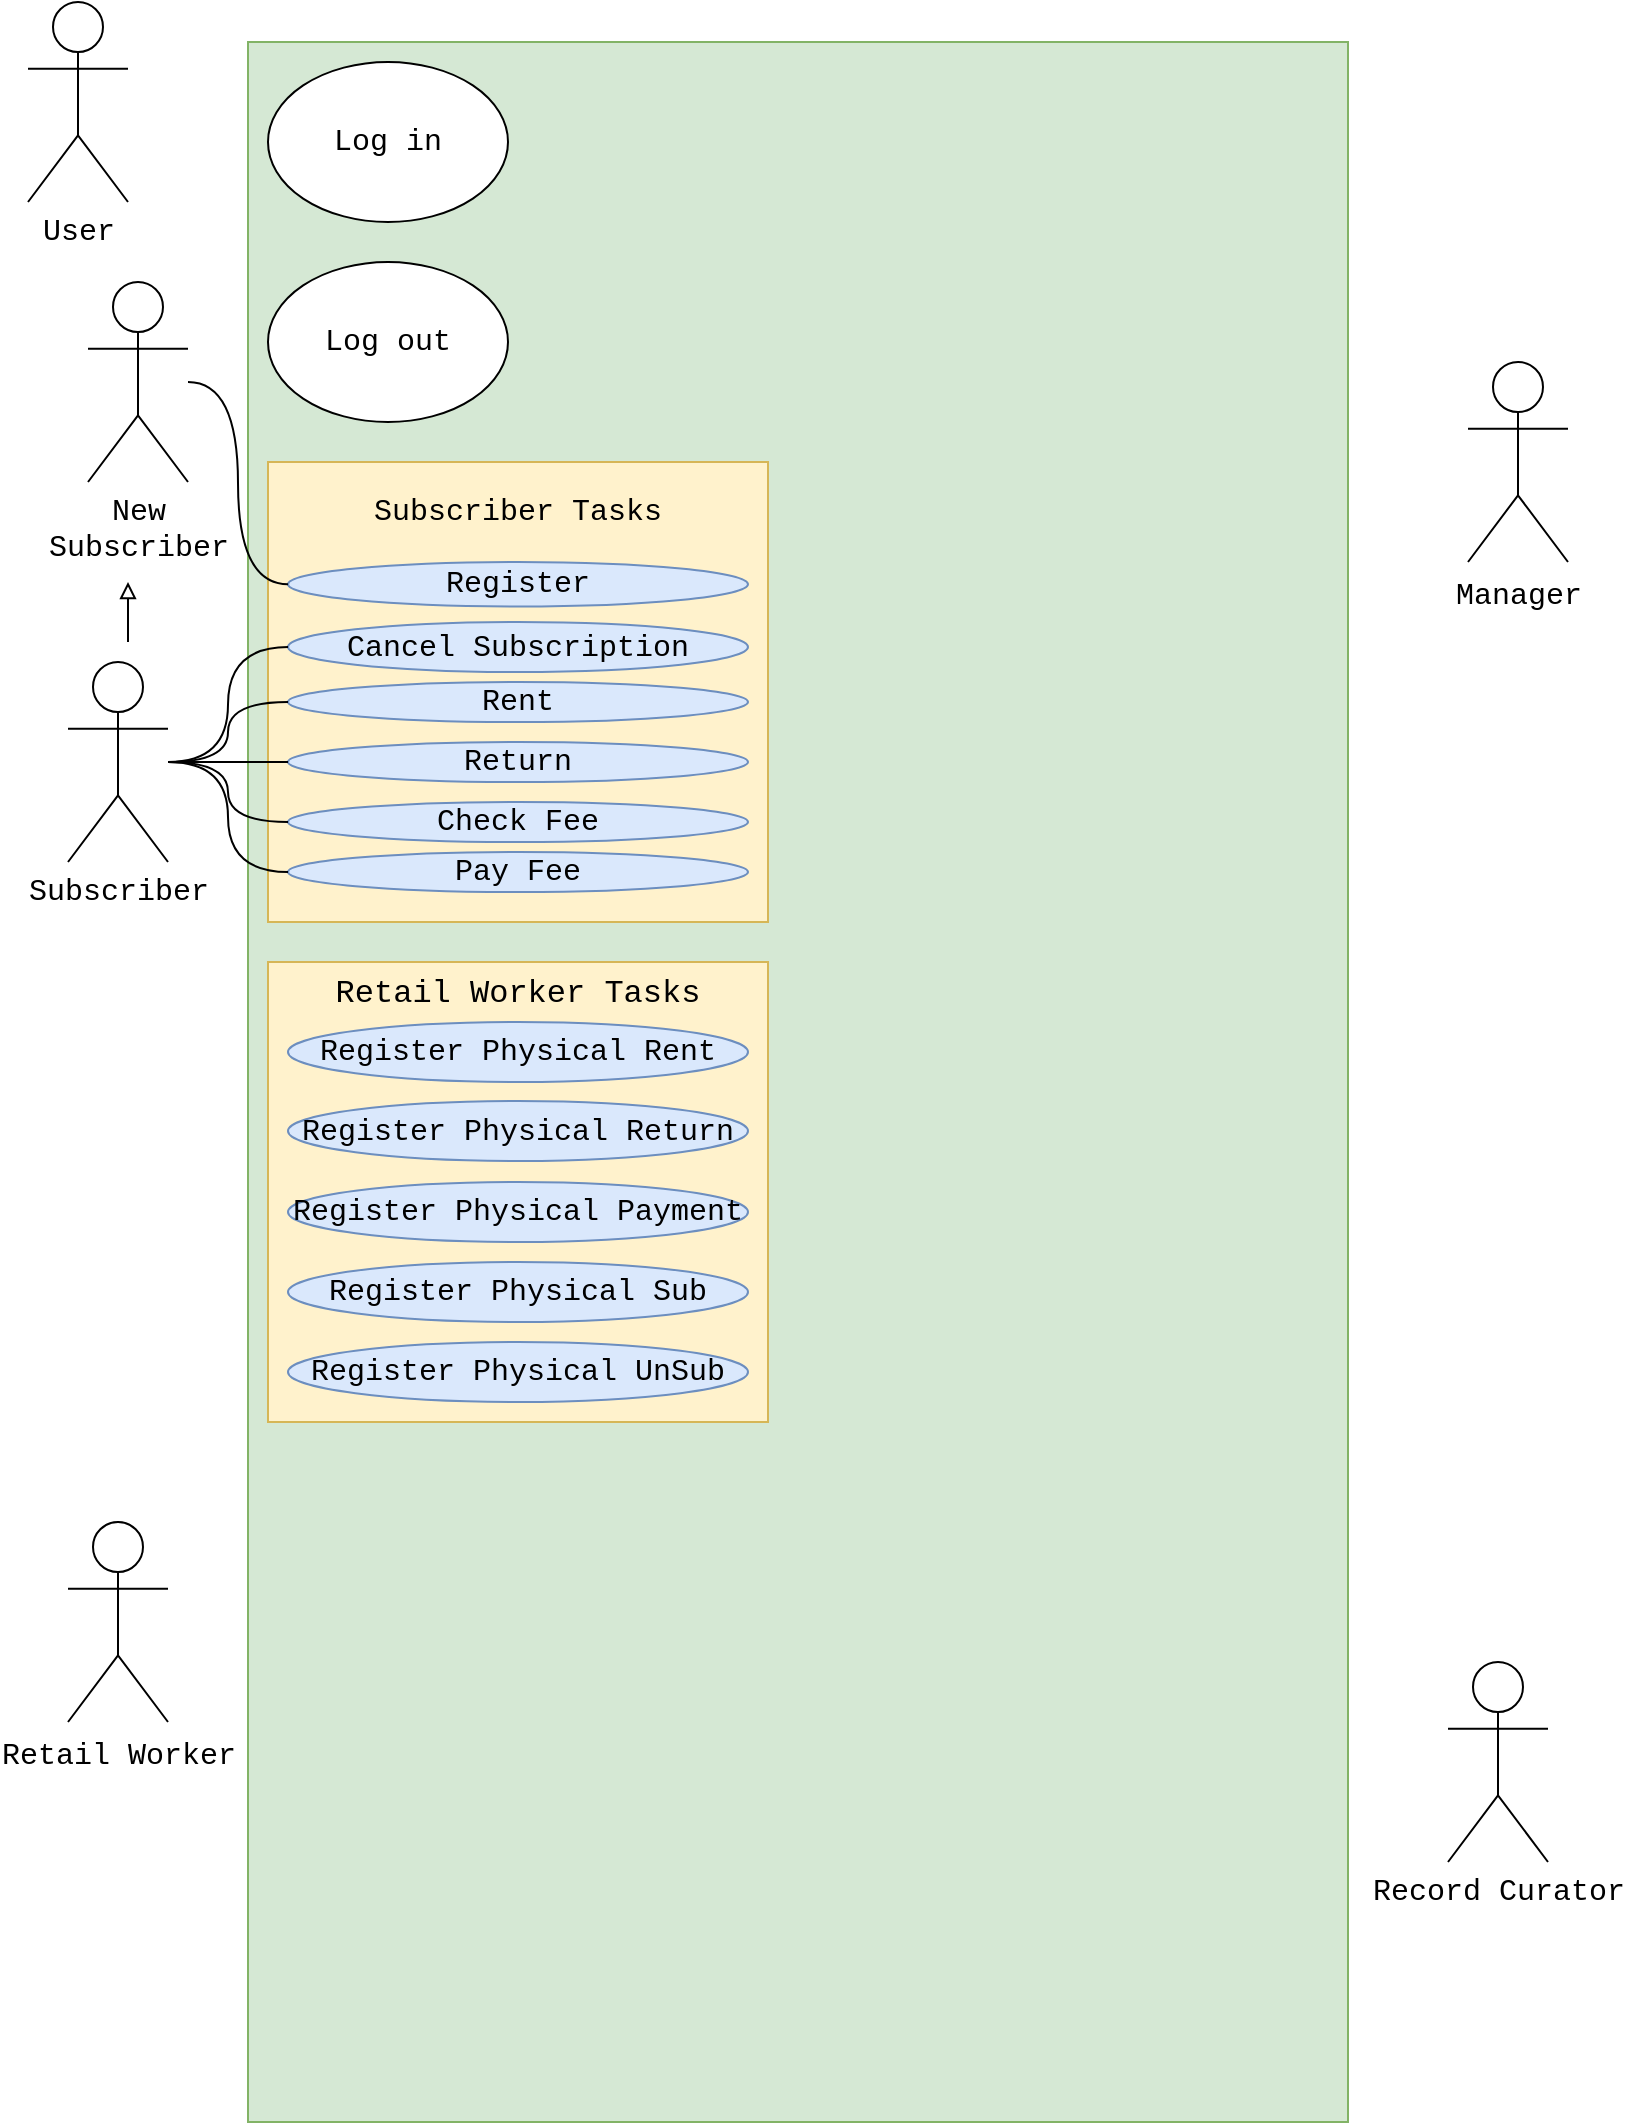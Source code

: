 <mxfile version="24.8.4">
  <diagram name="Page-1" id="uAnHzjbpZ2lJhK9UbQNe">
    <mxGraphModel dx="1114" dy="573" grid="1" gridSize="10" guides="1" tooltips="1" connect="1" arrows="1" fold="1" page="1" pageScale="1" pageWidth="827" pageHeight="1169" math="0" shadow="0">
      <root>
        <mxCell id="0" />
        <mxCell id="1" parent="0" />
        <mxCell id="NfIRLBMHop-lKGPx7cqq-2" value="&lt;div&gt;&lt;font style=&quot;font-size: 15px;&quot; face=&quot;Courier New&quot;&gt;Subscriber&lt;/font&gt;&lt;/div&gt;" style="shape=umlActor;verticalLabelPosition=bottom;verticalAlign=top;html=1;outlineConnect=0;" vertex="1" parent="1">
          <mxGeometry x="40" y="350" width="50" height="100" as="geometry" />
        </mxCell>
        <mxCell id="NfIRLBMHop-lKGPx7cqq-4" value="&lt;font style=&quot;font-size: 15px;&quot; face=&quot;Courier New&quot;&gt;Retail Worker&lt;/font&gt;&lt;font style=&quot;font-size: 15px;&quot;&gt;&lt;br&gt;&lt;/font&gt;" style="shape=umlActor;verticalLabelPosition=bottom;verticalAlign=top;html=1;outlineConnect=0;" vertex="1" parent="1">
          <mxGeometry x="40" y="780" width="50" height="100" as="geometry" />
        </mxCell>
        <mxCell id="NfIRLBMHop-lKGPx7cqq-5" value="&lt;div style=&quot;font-size: 15px;&quot;&gt;&lt;font style=&quot;font-size: 15px;&quot; face=&quot;Courier New&quot;&gt;Manager&lt;/font&gt;&lt;/div&gt;" style="shape=umlActor;verticalLabelPosition=bottom;verticalAlign=top;html=1;outlineConnect=0;" vertex="1" parent="1">
          <mxGeometry x="740" y="200" width="50" height="100" as="geometry" />
        </mxCell>
        <mxCell id="NfIRLBMHop-lKGPx7cqq-6" value="&lt;font style=&quot;font-size: 15px;&quot; face=&quot;Courier New&quot;&gt;Record Curator&lt;br&gt;&lt;/font&gt;" style="shape=umlActor;verticalLabelPosition=bottom;verticalAlign=top;html=1;outlineConnect=0;" vertex="1" parent="1">
          <mxGeometry x="730" y="850" width="50" height="100" as="geometry" />
        </mxCell>
        <mxCell id="NfIRLBMHop-lKGPx7cqq-7" value="" style="rounded=0;whiteSpace=wrap;html=1;fillColor=#d5e8d4;strokeColor=#82b366;" vertex="1" parent="1">
          <mxGeometry x="130" y="40" width="550" height="1040" as="geometry" />
        </mxCell>
        <mxCell id="NfIRLBMHop-lKGPx7cqq-8" value="&lt;font style=&quot;font-size: 15px;&quot;&gt;Log in&lt;br&gt;&lt;/font&gt;" style="ellipse;whiteSpace=wrap;html=1;fontFamily=Courier New;" vertex="1" parent="1">
          <mxGeometry x="140" y="50" width="120" height="80" as="geometry" />
        </mxCell>
        <mxCell id="NfIRLBMHop-lKGPx7cqq-9" value="&lt;font style=&quot;font-size: 15px;&quot;&gt;Log out&lt;br&gt;&lt;/font&gt;" style="ellipse;whiteSpace=wrap;html=1;fontFamily=Courier New;" vertex="1" parent="1">
          <mxGeometry x="140" y="150" width="120" height="80" as="geometry" />
        </mxCell>
        <mxCell id="NfIRLBMHop-lKGPx7cqq-10" value="" style="rounded=0;whiteSpace=wrap;html=1;fillColor=#fff2cc;strokeColor=#d6b656;" vertex="1" parent="1">
          <mxGeometry x="140" y="250" width="250" height="230" as="geometry" />
        </mxCell>
        <mxCell id="NfIRLBMHop-lKGPx7cqq-11" value="&lt;font style=&quot;font-size: 15px;&quot;&gt;Register&lt;br&gt;&lt;/font&gt;" style="ellipse;whiteSpace=wrap;html=1;fontFamily=Courier New;fillColor=#dae8fc;strokeColor=#6c8ebf;" vertex="1" parent="1">
          <mxGeometry x="150" y="300" width="230" height="22.26" as="geometry" />
        </mxCell>
        <mxCell id="NfIRLBMHop-lKGPx7cqq-14" value="&lt;font style=&quot;font-size: 15px;&quot; face=&quot;Courier New&quot;&gt;Subscriber Tasks&lt;br&gt;&lt;/font&gt;" style="text;html=1;align=center;verticalAlign=middle;whiteSpace=wrap;rounded=0;" vertex="1" parent="1">
          <mxGeometry x="190" y="260" width="150" height="30" as="geometry" />
        </mxCell>
        <mxCell id="NfIRLBMHop-lKGPx7cqq-16" value="&lt;font style=&quot;font-size: 15px;&quot;&gt;Rent&lt;br&gt;&lt;/font&gt;" style="ellipse;whiteSpace=wrap;html=1;fontFamily=Courier New;fillColor=#dae8fc;strokeColor=#6c8ebf;" vertex="1" parent="1">
          <mxGeometry x="150" y="360" width="230" height="20" as="geometry" />
        </mxCell>
        <mxCell id="NfIRLBMHop-lKGPx7cqq-17" value="&lt;font style=&quot;font-size: 15px;&quot;&gt;Return&lt;br&gt;&lt;/font&gt;" style="ellipse;whiteSpace=wrap;html=1;fontFamily=Courier New;fillColor=#dae8fc;strokeColor=#6c8ebf;" vertex="1" parent="1">
          <mxGeometry x="150" y="390" width="230" height="20" as="geometry" />
        </mxCell>
        <mxCell id="NfIRLBMHop-lKGPx7cqq-18" value="&lt;div style=&quot;font-size: 15px;&quot;&gt;&lt;font style=&quot;font-size: 15px;&quot;&gt;Cancel Subscription&lt;/font&gt;&lt;/div&gt;" style="ellipse;whiteSpace=wrap;html=1;fontFamily=Courier New;fillColor=#dae8fc;strokeColor=#6c8ebf;" vertex="1" parent="1">
          <mxGeometry x="150" y="330" width="230" height="25" as="geometry" />
        </mxCell>
        <mxCell id="NfIRLBMHop-lKGPx7cqq-19" value="&lt;font style=&quot;font-size: 15px;&quot;&gt;Check Fee&lt;br&gt;&lt;/font&gt;" style="ellipse;whiteSpace=wrap;html=1;fontFamily=Courier New;fillColor=#dae8fc;strokeColor=#6c8ebf;" vertex="1" parent="1">
          <mxGeometry x="150" y="420" width="230" height="20" as="geometry" />
        </mxCell>
        <mxCell id="NfIRLBMHop-lKGPx7cqq-20" value="&lt;font style=&quot;font-size: 15px;&quot;&gt;Pay Fee&lt;br&gt;&lt;/font&gt;" style="ellipse;whiteSpace=wrap;html=1;fontFamily=Courier New;fillColor=#dae8fc;strokeColor=#6c8ebf;" vertex="1" parent="1">
          <mxGeometry x="150" y="445" width="230" height="20" as="geometry" />
        </mxCell>
        <mxCell id="NfIRLBMHop-lKGPx7cqq-21" value="&lt;div&gt;&lt;font style=&quot;font-size: 15px;&quot; face=&quot;Courier New&quot;&gt;New&lt;/font&gt;&lt;/div&gt;&lt;div&gt;&lt;font style=&quot;font-size: 15px;&quot; face=&quot;Courier New&quot;&gt;Subscriber&lt;/font&gt;&lt;/div&gt;" style="shape=umlActor;verticalLabelPosition=bottom;verticalAlign=top;html=1;outlineConnect=0;" vertex="1" parent="1">
          <mxGeometry x="50" y="160" width="50" height="100" as="geometry" />
        </mxCell>
        <mxCell id="NfIRLBMHop-lKGPx7cqq-24" value="" style="endArrow=none;html=1;rounded=0;entryX=0;entryY=0.5;entryDx=0;entryDy=0;edgeStyle=orthogonalEdgeStyle;curved=1;" edge="1" parent="1" source="NfIRLBMHop-lKGPx7cqq-2" target="NfIRLBMHop-lKGPx7cqq-16">
          <mxGeometry width="50" height="50" relative="1" as="geometry">
            <mxPoint x="150" y="400" as="sourcePoint" />
            <mxPoint x="200" y="350" as="targetPoint" />
          </mxGeometry>
        </mxCell>
        <mxCell id="NfIRLBMHop-lKGPx7cqq-25" value="" style="endArrow=none;html=1;rounded=0;entryX=0;entryY=0.5;entryDx=0;entryDy=0;edgeStyle=orthogonalEdgeStyle;curved=1;" edge="1" parent="1" source="NfIRLBMHop-lKGPx7cqq-2" target="NfIRLBMHop-lKGPx7cqq-18">
          <mxGeometry width="50" height="50" relative="1" as="geometry">
            <mxPoint x="80" y="371" as="sourcePoint" />
            <mxPoint x="160" y="321" as="targetPoint" />
          </mxGeometry>
        </mxCell>
        <mxCell id="NfIRLBMHop-lKGPx7cqq-27" value="" style="endArrow=none;html=1;rounded=0;entryX=0;entryY=0.5;entryDx=0;entryDy=0;edgeStyle=orthogonalEdgeStyle;curved=1;" edge="1" parent="1" source="NfIRLBMHop-lKGPx7cqq-2" target="NfIRLBMHop-lKGPx7cqq-17">
          <mxGeometry width="50" height="50" relative="1" as="geometry">
            <mxPoint x="69.48" y="380" as="sourcePoint" />
            <mxPoint x="149.48" y="390" as="targetPoint" />
          </mxGeometry>
        </mxCell>
        <mxCell id="NfIRLBMHop-lKGPx7cqq-28" value="" style="endArrow=none;html=1;rounded=0;entryX=0;entryY=0.5;entryDx=0;entryDy=0;edgeStyle=orthogonalEdgeStyle;curved=1;" edge="1" parent="1" source="NfIRLBMHop-lKGPx7cqq-2" target="NfIRLBMHop-lKGPx7cqq-19">
          <mxGeometry width="50" height="50" relative="1" as="geometry">
            <mxPoint x="80" y="370" as="sourcePoint" />
            <mxPoint x="160" y="410" as="targetPoint" />
          </mxGeometry>
        </mxCell>
        <mxCell id="NfIRLBMHop-lKGPx7cqq-30" value="" style="endArrow=none;html=1;rounded=0;entryX=0;entryY=0.5;entryDx=0;entryDy=0;edgeStyle=orthogonalEdgeStyle;curved=1;" edge="1" parent="1" source="NfIRLBMHop-lKGPx7cqq-21" target="NfIRLBMHop-lKGPx7cqq-11">
          <mxGeometry width="50" height="50" relative="1" as="geometry">
            <mxPoint x="70" y="218.24" as="sourcePoint" />
            <mxPoint x="150" y="201.24" as="targetPoint" />
          </mxGeometry>
        </mxCell>
        <mxCell id="NfIRLBMHop-lKGPx7cqq-32" value="" style="endArrow=block;html=1;rounded=0;endFill=0;" edge="1" parent="1">
          <mxGeometry width="50" height="50" relative="1" as="geometry">
            <mxPoint x="70" y="340" as="sourcePoint" />
            <mxPoint x="70" y="310" as="targetPoint" />
          </mxGeometry>
        </mxCell>
        <mxCell id="NfIRLBMHop-lKGPx7cqq-36" value="" style="rounded=0;whiteSpace=wrap;html=1;fillColor=#fff2cc;strokeColor=#d6b656;" vertex="1" parent="1">
          <mxGeometry x="140" y="500" width="250" height="230" as="geometry" />
        </mxCell>
        <mxCell id="NfIRLBMHop-lKGPx7cqq-37" value="&lt;font style=&quot;font-size: 16px;&quot; face=&quot;Courier New&quot;&gt;Retail Worker Tasks&lt;/font&gt;&lt;font style=&quot;font-size: 16px;&quot;&gt;&lt;br&gt;&lt;/font&gt;" style="text;html=1;align=center;verticalAlign=middle;whiteSpace=wrap;rounded=0;" vertex="1" parent="1">
          <mxGeometry x="160" y="500" width="210" height="30" as="geometry" />
        </mxCell>
        <mxCell id="NfIRLBMHop-lKGPx7cqq-38" value="&lt;font style=&quot;font-size: 15px;&quot;&gt;Register Physical Rent&lt;br&gt;&lt;/font&gt;" style="ellipse;whiteSpace=wrap;html=1;fontFamily=Courier New;fillColor=#dae8fc;strokeColor=#6c8ebf;" vertex="1" parent="1">
          <mxGeometry x="150" y="530" width="230" height="30" as="geometry" />
        </mxCell>
        <mxCell id="NfIRLBMHop-lKGPx7cqq-39" value="&lt;font style=&quot;font-size: 15px;&quot;&gt;Register Physical Return&lt;br&gt;&lt;/font&gt;" style="ellipse;whiteSpace=wrap;html=1;fontFamily=Courier New;fillColor=#dae8fc;strokeColor=#6c8ebf;" vertex="1" parent="1">
          <mxGeometry x="150" y="569.5" width="230" height="30" as="geometry" />
        </mxCell>
        <mxCell id="NfIRLBMHop-lKGPx7cqq-40" value="&lt;font style=&quot;font-size: 15px;&quot;&gt;Register Physical Payment&lt;br&gt;&lt;/font&gt;" style="ellipse;whiteSpace=wrap;html=1;fontFamily=Courier New;fillColor=#dae8fc;strokeColor=#6c8ebf;" vertex="1" parent="1">
          <mxGeometry x="150" y="610" width="230" height="30" as="geometry" />
        </mxCell>
        <mxCell id="NfIRLBMHop-lKGPx7cqq-41" value="&lt;font style=&quot;font-size: 15px;&quot;&gt;Register Physical Sub&lt;br&gt;&lt;/font&gt;" style="ellipse;whiteSpace=wrap;html=1;fontFamily=Courier New;fillColor=#dae8fc;strokeColor=#6c8ebf;" vertex="1" parent="1">
          <mxGeometry x="150" y="650" width="230" height="30" as="geometry" />
        </mxCell>
        <mxCell id="NfIRLBMHop-lKGPx7cqq-42" value="&lt;font style=&quot;font-size: 15px;&quot;&gt;Register Physical UnSub&lt;br&gt;&lt;/font&gt;" style="ellipse;whiteSpace=wrap;html=1;fontFamily=Courier New;fillColor=#dae8fc;strokeColor=#6c8ebf;" vertex="1" parent="1">
          <mxGeometry x="150" y="690" width="230" height="30" as="geometry" />
        </mxCell>
        <mxCell id="NfIRLBMHop-lKGPx7cqq-43" value="&lt;div&gt;&lt;font style=&quot;font-size: 15px;&quot; face=&quot;Courier New&quot;&gt;User&lt;/font&gt;&lt;/div&gt;" style="shape=umlActor;verticalLabelPosition=bottom;verticalAlign=top;html=1;outlineConnect=0;" vertex="1" parent="1">
          <mxGeometry x="20" y="20" width="50" height="100" as="geometry" />
        </mxCell>
        <mxCell id="NfIRLBMHop-lKGPx7cqq-44" value="" style="endArrow=none;html=1;rounded=0;entryX=0;entryY=0.5;entryDx=0;entryDy=0;edgeStyle=orthogonalEdgeStyle;curved=1;" edge="1" parent="1" source="NfIRLBMHop-lKGPx7cqq-2" target="NfIRLBMHop-lKGPx7cqq-20">
          <mxGeometry width="50" height="50" relative="1" as="geometry">
            <mxPoint x="300" y="500" as="sourcePoint" />
            <mxPoint x="350" y="450" as="targetPoint" />
          </mxGeometry>
        </mxCell>
      </root>
    </mxGraphModel>
  </diagram>
</mxfile>
